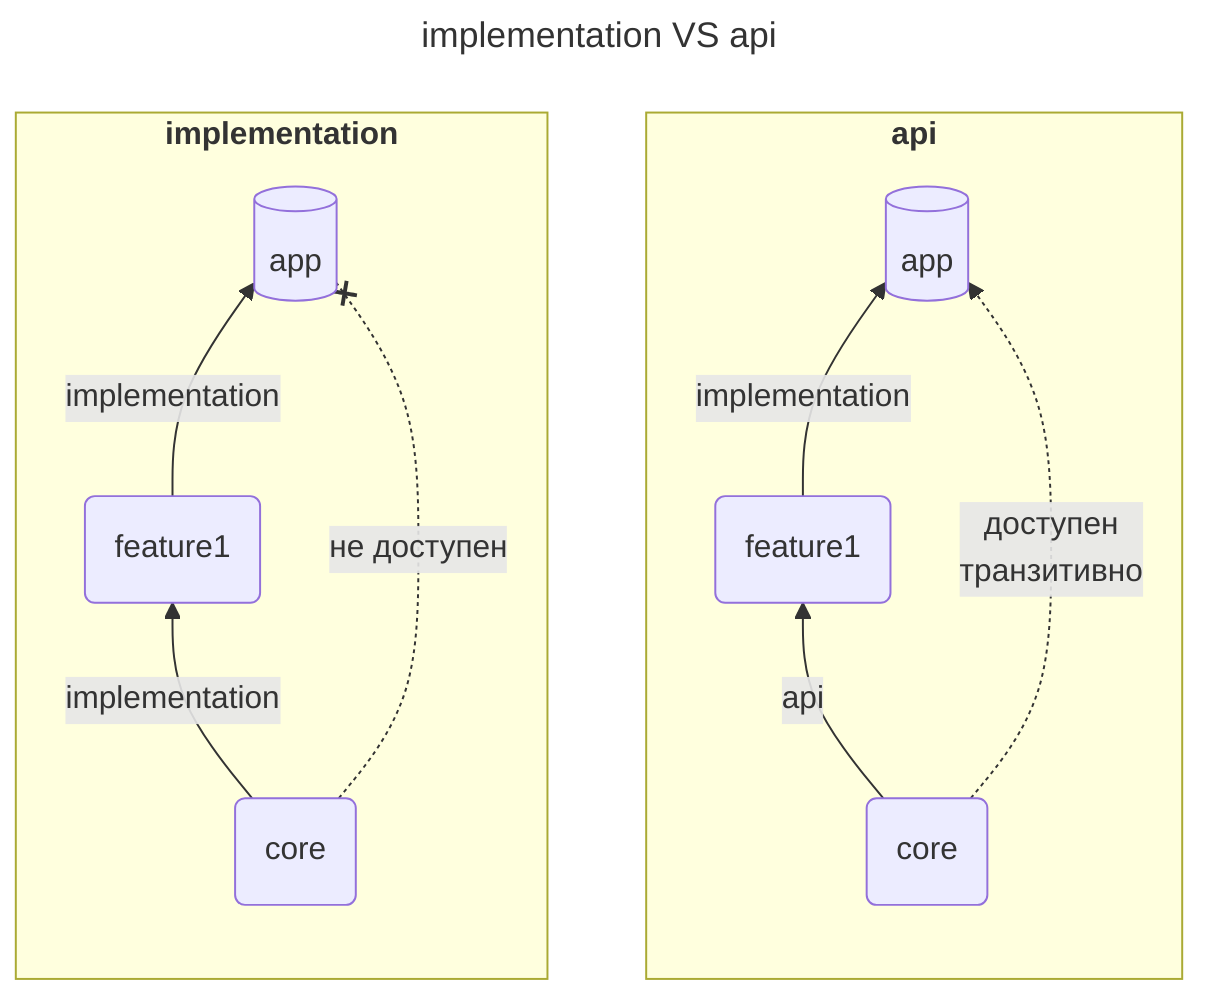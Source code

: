 ---
title: implementation VS api
---

flowchart BT
    subgraph "`**api**`"
        direction BT
        app1[(app)]
        feature11(feature1)
        core1(core)

        feature11 -- implementation --> app1
        core1 -- api --> feature11
        core1 -. доступен\nтранзитивно .-> app1
    end

    subgraph "`**implementation**`"
        direction BT
        app2[(app)]
        feature12(feature1)
        core2(core)

        feature12 -- implementation --> app2
        core2 -- implementation --> feature12
        core2 -. не доступен .-x app2
%%        core2 -- implementation --> app2
    end